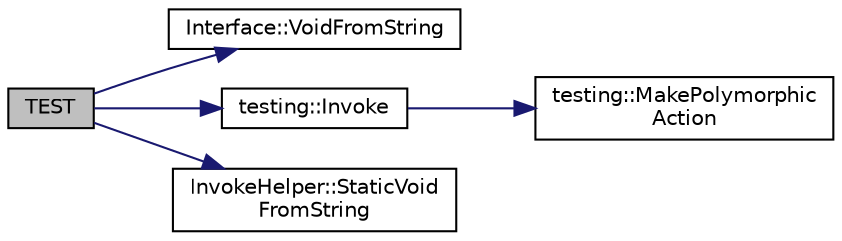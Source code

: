digraph "TEST"
{
  edge [fontname="Helvetica",fontsize="10",labelfontname="Helvetica",labelfontsize="10"];
  node [fontname="Helvetica",fontsize="10",shape=record];
  rankdir="LR";
  Node60 [label="TEST",height=0.2,width=0.4,color="black", fillcolor="grey75", style="filled", fontcolor="black"];
  Node60 -> Node61 [color="midnightblue",fontsize="10",style="solid",fontname="Helvetica"];
  Node61 [label="Interface::VoidFromString",height=0.2,width=0.4,color="black", fillcolor="white", style="filled",URL="$de/d95/class_interface.html#a65d6ae604e7e9a513aec72c9c94e0b97"];
  Node60 -> Node62 [color="midnightblue",fontsize="10",style="solid",fontname="Helvetica"];
  Node62 [label="testing::Invoke",height=0.2,width=0.4,color="black", fillcolor="white", style="filled",URL="$d0/d75/namespacetesting.html#a12aebaf8363d49a383047529f798b694"];
  Node62 -> Node63 [color="midnightblue",fontsize="10",style="solid",fontname="Helvetica"];
  Node63 [label="testing::MakePolymorphic\lAction",height=0.2,width=0.4,color="black", fillcolor="white", style="filled",URL="$d0/d75/namespacetesting.html#a36bd06c5ea972c6df0bd9f40a7a94c65"];
  Node60 -> Node64 [color="midnightblue",fontsize="10",style="solid",fontname="Helvetica"];
  Node64 [label="InvokeHelper::StaticVoid\lFromString",height=0.2,width=0.4,color="black", fillcolor="white", style="filled",URL="$dc/dfa/class_invoke_helper.html#a5e95ce4214e89b180da9953d94396536"];
}
